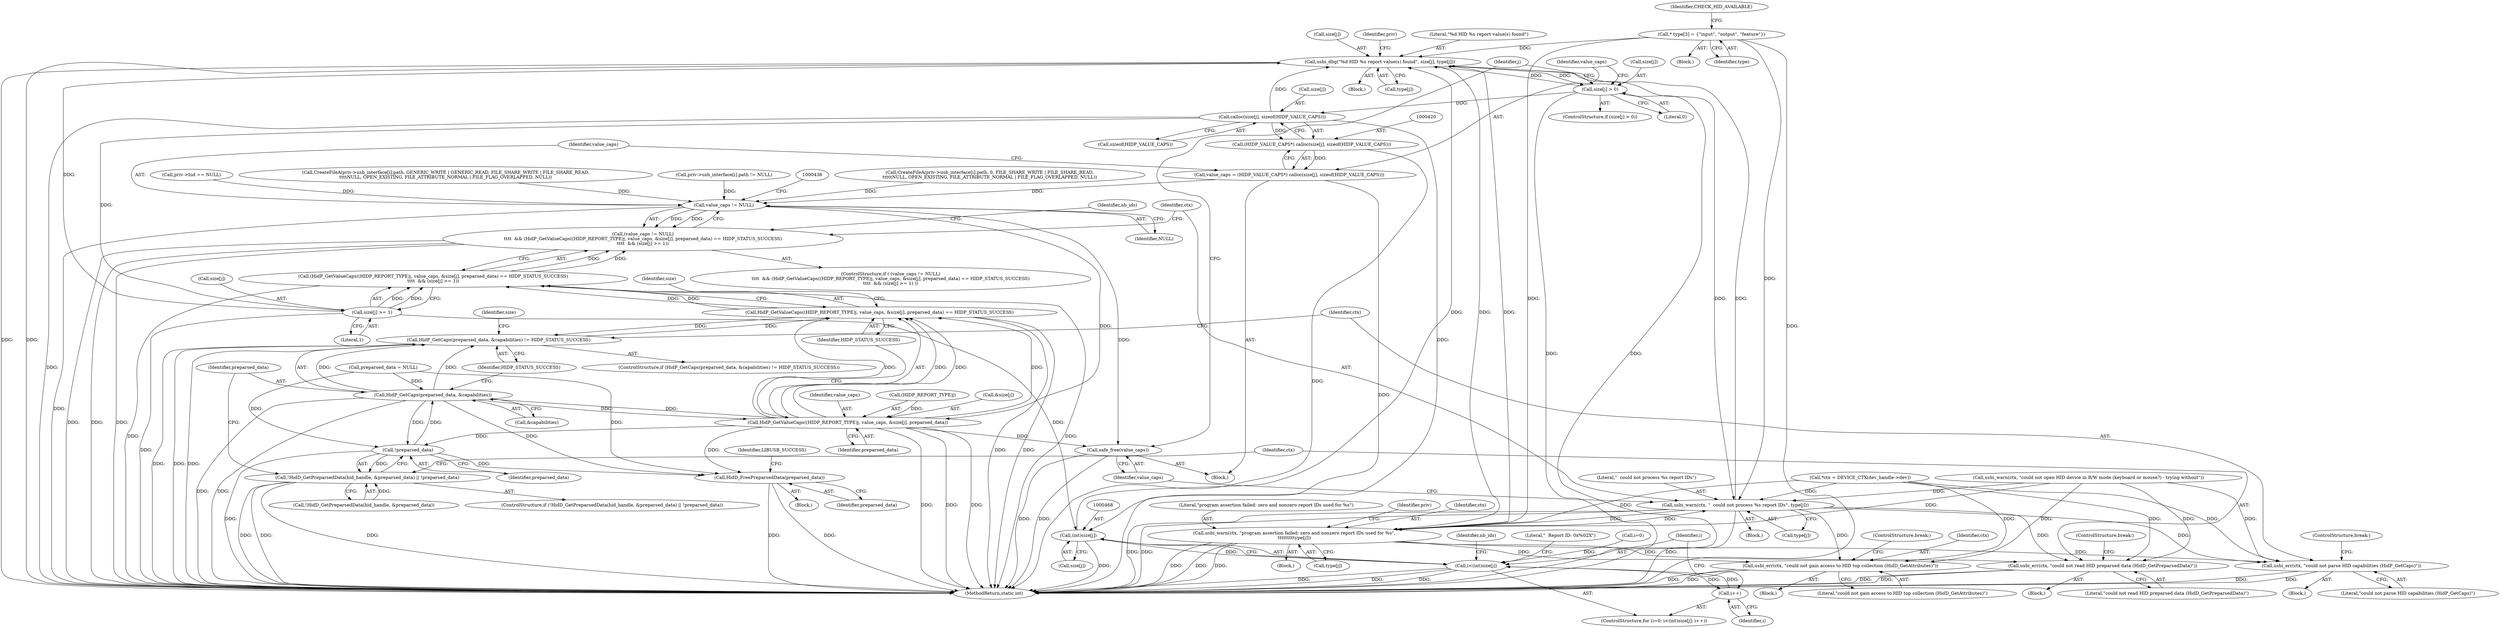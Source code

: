 digraph "1_Chrome_ac149a8d4371c0e01e0934fdd57b09e86f96b5b9_20@pointer" {
"1000141" [label="(Call,* type[3] = {\"input\", \"output\", \"feature\"})"];
"1000393" [label="(Call,usbi_dbg(\"%d HID %s report value(s) found\", size[j], type[j]))"];
"1000411" [label="(Call,size[j] > 0)"];
"1000421" [label="(Call,calloc(size[j], sizeof(HIDP_VALUE_CAPS)))"];
"1000419" [label="(Call,(HIDP_VALUE_CAPS*) calloc(size[j], sizeof(HIDP_VALUE_CAPS)))"];
"1000417" [label="(Call,value_caps = (HIDP_VALUE_CAPS*) calloc(size[j], sizeof(HIDP_VALUE_CAPS)))"];
"1000429" [label="(Call,value_caps != NULL)"];
"1000428" [label="(Call,(value_caps != NULL)\n\t\t\t\t  && (HidP_GetValueCaps((HIDP_REPORT_TYPE)j, value_caps, &size[j], preparsed_data) == HIDP_STATUS_SUCCESS)\n\t\t\t\t  && (size[j] >= 1))"];
"1000434" [label="(Call,HidP_GetValueCaps((HIDP_REPORT_TYPE)j, value_caps, &size[j], preparsed_data))"];
"1000343" [label="(Call,!preparsed_data)"];
"1000337" [label="(Call,!HidD_GetPreparsedData(hid_handle, &preparsed_data) || !preparsed_data)"];
"1000352" [label="(Call,HidP_GetCaps(preparsed_data, &capabilities))"];
"1000351" [label="(Call,HidP_GetCaps(preparsed_data, &capabilities) != HIDP_STATUS_SUCCESS)"];
"1000433" [label="(Call,HidP_GetValueCaps((HIDP_REPORT_TYPE)j, value_caps, &size[j], preparsed_data) == HIDP_STATUS_SUCCESS)"];
"1000432" [label="(Call,(HidP_GetValueCaps((HIDP_REPORT_TYPE)j, value_caps, &size[j], preparsed_data) == HIDP_STATUS_SUCCESS)\n\t\t\t\t  && (size[j] >= 1))"];
"1000733" [label="(Call,HidD_FreePreparsedData(preparsed_data))"];
"1000538" [label="(Call,safe_free(value_caps))"];
"1000445" [label="(Call,size[j] >= 1)"];
"1000467" [label="(Call,(int)size[j])"];
"1000465" [label="(Call,i<(int)size[j])"];
"1000472" [label="(Call,i++)"];
"1000515" [label="(Call,usbi_warn(ctx, \"program assertion failed: zero and nonzero report IDs used for %s\",\n\t\t\t\t\t\t\t\ttype[j]))"];
"1000299" [label="(Call,usbi_err(ctx, \"could not gain access to HID top collection (HidD_GetAttributes)\"))"];
"1000346" [label="(Call,usbi_err(ctx, \"could not read HID preparsed data (HidD_GetPreparsedData)\"))"];
"1000358" [label="(Call,usbi_err(ctx, \"could not parse HID capabilities (HidP_GetCaps)\"))"];
"1000532" [label="(Call,usbi_warn(ctx, \"  could not process %s report IDs\", type[j]))"];
"1000345" [label="(Block,)"];
"1000431" [label="(Identifier,NULL)"];
"1000443" [label="(Identifier,preparsed_data)"];
"1000438" [label="(Identifier,value_caps)"];
"1000430" [label="(Identifier,value_caps)"];
"1000435" [label="(Call,(HIDP_REPORT_TYPE)j)"];
"1000351" [label="(Call,HidP_GetCaps(preparsed_data, &capabilities) != HIDP_STATUS_SUCCESS)"];
"1000737" [label="(MethodReturn,static int)"];
"1000469" [label="(Call,size[j])"];
"1000419" [label="(Call,(HIDP_VALUE_CAPS*) calloc(size[j], sizeof(HIDP_VALUE_CAPS)))"];
"1000417" [label="(Call,value_caps = (HIDP_VALUE_CAPS*) calloc(size[j], sizeof(HIDP_VALUE_CAPS)))"];
"1000504" [label="(Identifier,nb_ids)"];
"1000421" [label="(Call,calloc(size[j], sizeof(HIDP_VALUE_CAPS)))"];
"1000361" [label="(ControlStructure,break;)"];
"1000427" [label="(ControlStructure,if ( (value_caps != NULL)\n\t\t\t\t  && (HidP_GetValueCaps((HIDP_REPORT_TYPE)j, value_caps, &size[j], preparsed_data) == HIDP_STATUS_SUCCESS)\n\t\t\t\t  && (size[j] >= 1) ))"];
"1000447" [label="(Identifier,size)"];
"1000534" [label="(Literal,\"  could not process %s report IDs\")"];
"1000446" [label="(Call,size[j])"];
"1000222" [label="(Call,CreateFileA(priv->usb_interface[i].path, 0, FILE_SHARE_WRITE | FILE_SHARE_READ,\n\t\t\t\t\tNULL, OPEN_EXISTING, FILE_ATTRIBUTE_NORMAL | FILE_FLAG_OVERLAPPED, NULL))"];
"1000736" [label="(Identifier,LIBUSB_SUCCESS)"];
"1000449" [label="(Literal,1)"];
"1000476" [label="(Literal,\"  Report ID: 0x%02X\")"];
"1000467" [label="(Call,(int)size[j])"];
"1000360" [label="(Literal,\"could not parse HID capabilities (HidP_GetCaps)\")"];
"1000434" [label="(Call,HidP_GetValueCaps((HIDP_REPORT_TYPE)j, value_caps, &size[j], preparsed_data))"];
"1000732" [label="(Block,)"];
"1000439" [label="(Call,&size[j])"];
"1000516" [label="(Identifier,ctx)"];
"1000433" [label="(Call,HidP_GetValueCaps((HIDP_REPORT_TYPE)j, value_caps, &size[j], preparsed_data) == HIDP_STATUS_SUCCESS)"];
"1000415" [label="(Literal,0)"];
"1000106" [label="(Block,)"];
"1000359" [label="(Identifier,ctx)"];
"1000146" [label="(Call,priv->hid == NULL)"];
"1000429" [label="(Call,value_caps != NULL)"];
"1000357" [label="(Block,)"];
"1000734" [label="(Identifier,preparsed_data)"];
"1000532" [label="(Call,usbi_warn(ctx, \"  could not process %s report IDs\", type[j]))"];
"1000356" [label="(Identifier,HIDP_STATUS_SUCCESS)"];
"1000533" [label="(Identifier,ctx)"];
"1000531" [label="(Block,)"];
"1000472" [label="(Call,i++)"];
"1000538" [label="(Call,safe_free(value_caps))"];
"1000514" [label="(Block,)"];
"1000338" [label="(Call,!HidD_GetPreparsedData(hid_handle, &preparsed_data))"];
"1000392" [label="(Block,)"];
"1000108" [label="(Call,*ctx = DEVICE_CTX(dev_handle->dev))"];
"1000432" [label="(Call,(HidP_GetValueCaps((HIDP_REPORT_TYPE)j, value_caps, &size[j], preparsed_data) == HIDP_STATUS_SUCCESS)\n\t\t\t\t  && (size[j] >= 1))"];
"1000733" [label="(Call,HidD_FreePreparsedData(preparsed_data))"];
"1000350" [label="(ControlStructure,if (HidP_GetCaps(preparsed_data, &capabilities) != HIDP_STATUS_SUCCESS))"];
"1000192" [label="(Call,CreateFileA(priv->usb_interface[i].path, GENERIC_WRITE | GENERIC_READ, FILE_SHARE_WRITE | FILE_SHARE_READ,\n\t\t\t\tNULL, OPEN_EXISTING, FILE_ATTRIBUTE_NORMAL | FILE_FLAG_OVERLAPPED, NULL))"];
"1000411" [label="(Call,size[j] > 0)"];
"1000343" [label="(Call,!preparsed_data)"];
"1000418" [label="(Identifier,value_caps)"];
"1000473" [label="(Identifier,i)"];
"1000358" [label="(Call,usbi_err(ctx, \"could not parse HID capabilities (HidP_GetCaps)\"))"];
"1000539" [label="(Identifier,value_caps)"];
"1000465" [label="(Call,i<(int)size[j])"];
"1000353" [label="(Identifier,preparsed_data)"];
"1000144" [label="(Identifier,CHECK_HID_AVAILABLE)"];
"1000410" [label="(ControlStructure,if (size[j] > 0))"];
"1000405" [label="(Identifier,priv)"];
"1000398" [label="(Call,type[j])"];
"1000348" [label="(Literal,\"could not read HID preparsed data (HidD_GetPreparsedData)\")"];
"1000300" [label="(Identifier,ctx)"];
"1000128" [label="(Call,preparsed_data = NULL)"];
"1000416" [label="(Block,)"];
"1000453" [label="(Identifier,nb_ids)"];
"1000444" [label="(Identifier,HIDP_STATUS_SUCCESS)"];
"1000425" [label="(Call,sizeof(HIDP_VALUE_CAPS))"];
"1000301" [label="(Literal,\"could not gain access to HID top collection (HidD_GetAttributes)\")"];
"1000346" [label="(Call,usbi_err(ctx, \"could not read HID preparsed data (HidD_GetPreparsedData)\"))"];
"1000428" [label="(Call,(value_caps != NULL)\n\t\t\t\t  && (HidP_GetValueCaps((HIDP_REPORT_TYPE)j, value_caps, &size[j], preparsed_data) == HIDP_STATUS_SUCCESS)\n\t\t\t\t  && (size[j] >= 1))"];
"1000349" [label="(ControlStructure,break;)"];
"1000354" [label="(Call,&capabilities)"];
"1000394" [label="(Literal,\"%d HID %s report value(s) found\")"];
"1000517" [label="(Literal,\"program assertion failed: zero and nonzero report IDs used for %s\")"];
"1000393" [label="(Call,usbi_dbg(\"%d HID %s report value(s) found\", size[j], type[j]))"];
"1000535" [label="(Call,type[j])"];
"1000352" [label="(Call,HidP_GetCaps(preparsed_data, &capabilities))"];
"1000462" [label="(Call,i=0)"];
"1000336" [label="(ControlStructure,if (!HidD_GetPreparsedData(hid_handle, &preparsed_data) || !preparsed_data))"];
"1000525" [label="(Identifier,priv)"];
"1000299" [label="(Call,usbi_err(ctx, \"could not gain access to HID top collection (HidD_GetAttributes)\"))"];
"1000298" [label="(Block,)"];
"1000412" [label="(Call,size[j])"];
"1000169" [label="(Call,priv->usb_interface[i].path != NULL)"];
"1000515" [label="(Call,usbi_warn(ctx, \"program assertion failed: zero and nonzero report IDs used for %s\",\n\t\t\t\t\t\t\t\ttype[j]))"];
"1000395" [label="(Call,size[j])"];
"1000391" [label="(Identifier,j)"];
"1000466" [label="(Identifier,i)"];
"1000337" [label="(Call,!HidD_GetPreparsedData(hid_handle, &preparsed_data) || !preparsed_data)"];
"1000518" [label="(Call,type[j])"];
"1000142" [label="(Identifier,type)"];
"1000344" [label="(Identifier,preparsed_data)"];
"1000217" [label="(Call,usbi_warn(ctx, \"could not open HID device in R/W mode (keyboard or mouse?) - trying without\"))"];
"1000445" [label="(Call,size[j] >= 1)"];
"1000347" [label="(Identifier,ctx)"];
"1000141" [label="(Call,* type[3] = {\"input\", \"output\", \"feature\"})"];
"1000302" [label="(ControlStructure,break;)"];
"1000461" [label="(ControlStructure,for (i=0; i<(int)size[j]; i++))"];
"1000364" [label="(Identifier,size)"];
"1000422" [label="(Call,size[j])"];
"1000141" -> "1000106"  [label="AST: "];
"1000141" -> "1000142"  [label="CFG: "];
"1000142" -> "1000141"  [label="AST: "];
"1000144" -> "1000141"  [label="CFG: "];
"1000141" -> "1000737"  [label="DDG: "];
"1000141" -> "1000393"  [label="DDG: "];
"1000141" -> "1000515"  [label="DDG: "];
"1000141" -> "1000532"  [label="DDG: "];
"1000393" -> "1000392"  [label="AST: "];
"1000393" -> "1000398"  [label="CFG: "];
"1000394" -> "1000393"  [label="AST: "];
"1000395" -> "1000393"  [label="AST: "];
"1000398" -> "1000393"  [label="AST: "];
"1000405" -> "1000393"  [label="CFG: "];
"1000393" -> "1000737"  [label="DDG: "];
"1000393" -> "1000737"  [label="DDG: "];
"1000411" -> "1000393"  [label="DDG: "];
"1000467" -> "1000393"  [label="DDG: "];
"1000445" -> "1000393"  [label="DDG: "];
"1000421" -> "1000393"  [label="DDG: "];
"1000515" -> "1000393"  [label="DDG: "];
"1000532" -> "1000393"  [label="DDG: "];
"1000393" -> "1000411"  [label="DDG: "];
"1000393" -> "1000515"  [label="DDG: "];
"1000393" -> "1000532"  [label="DDG: "];
"1000411" -> "1000410"  [label="AST: "];
"1000411" -> "1000415"  [label="CFG: "];
"1000412" -> "1000411"  [label="AST: "];
"1000415" -> "1000411"  [label="AST: "];
"1000418" -> "1000411"  [label="CFG: "];
"1000391" -> "1000411"  [label="CFG: "];
"1000411" -> "1000737"  [label="DDG: "];
"1000411" -> "1000737"  [label="DDG: "];
"1000411" -> "1000421"  [label="DDG: "];
"1000421" -> "1000419"  [label="AST: "];
"1000421" -> "1000425"  [label="CFG: "];
"1000422" -> "1000421"  [label="AST: "];
"1000425" -> "1000421"  [label="AST: "];
"1000419" -> "1000421"  [label="CFG: "];
"1000421" -> "1000737"  [label="DDG: "];
"1000421" -> "1000419"  [label="DDG: "];
"1000421" -> "1000445"  [label="DDG: "];
"1000421" -> "1000467"  [label="DDG: "];
"1000419" -> "1000417"  [label="AST: "];
"1000420" -> "1000419"  [label="AST: "];
"1000417" -> "1000419"  [label="CFG: "];
"1000419" -> "1000737"  [label="DDG: "];
"1000419" -> "1000417"  [label="DDG: "];
"1000417" -> "1000416"  [label="AST: "];
"1000418" -> "1000417"  [label="AST: "];
"1000430" -> "1000417"  [label="CFG: "];
"1000417" -> "1000737"  [label="DDG: "];
"1000417" -> "1000429"  [label="DDG: "];
"1000429" -> "1000428"  [label="AST: "];
"1000429" -> "1000431"  [label="CFG: "];
"1000430" -> "1000429"  [label="AST: "];
"1000431" -> "1000429"  [label="AST: "];
"1000436" -> "1000429"  [label="CFG: "];
"1000428" -> "1000429"  [label="CFG: "];
"1000429" -> "1000737"  [label="DDG: "];
"1000429" -> "1000428"  [label="DDG: "];
"1000429" -> "1000428"  [label="DDG: "];
"1000222" -> "1000429"  [label="DDG: "];
"1000192" -> "1000429"  [label="DDG: "];
"1000169" -> "1000429"  [label="DDG: "];
"1000146" -> "1000429"  [label="DDG: "];
"1000429" -> "1000434"  [label="DDG: "];
"1000429" -> "1000538"  [label="DDG: "];
"1000428" -> "1000427"  [label="AST: "];
"1000428" -> "1000432"  [label="CFG: "];
"1000432" -> "1000428"  [label="AST: "];
"1000453" -> "1000428"  [label="CFG: "];
"1000533" -> "1000428"  [label="CFG: "];
"1000428" -> "1000737"  [label="DDG: "];
"1000428" -> "1000737"  [label="DDG: "];
"1000428" -> "1000737"  [label="DDG: "];
"1000432" -> "1000428"  [label="DDG: "];
"1000432" -> "1000428"  [label="DDG: "];
"1000434" -> "1000433"  [label="AST: "];
"1000434" -> "1000443"  [label="CFG: "];
"1000435" -> "1000434"  [label="AST: "];
"1000438" -> "1000434"  [label="AST: "];
"1000439" -> "1000434"  [label="AST: "];
"1000443" -> "1000434"  [label="AST: "];
"1000444" -> "1000434"  [label="CFG: "];
"1000434" -> "1000737"  [label="DDG: "];
"1000434" -> "1000737"  [label="DDG: "];
"1000434" -> "1000737"  [label="DDG: "];
"1000434" -> "1000343"  [label="DDG: "];
"1000434" -> "1000352"  [label="DDG: "];
"1000434" -> "1000433"  [label="DDG: "];
"1000434" -> "1000433"  [label="DDG: "];
"1000434" -> "1000433"  [label="DDG: "];
"1000434" -> "1000433"  [label="DDG: "];
"1000435" -> "1000434"  [label="DDG: "];
"1000352" -> "1000434"  [label="DDG: "];
"1000434" -> "1000538"  [label="DDG: "];
"1000434" -> "1000733"  [label="DDG: "];
"1000343" -> "1000337"  [label="AST: "];
"1000343" -> "1000344"  [label="CFG: "];
"1000344" -> "1000343"  [label="AST: "];
"1000337" -> "1000343"  [label="CFG: "];
"1000343" -> "1000737"  [label="DDG: "];
"1000343" -> "1000337"  [label="DDG: "];
"1000352" -> "1000343"  [label="DDG: "];
"1000128" -> "1000343"  [label="DDG: "];
"1000343" -> "1000352"  [label="DDG: "];
"1000343" -> "1000733"  [label="DDG: "];
"1000337" -> "1000336"  [label="AST: "];
"1000337" -> "1000338"  [label="CFG: "];
"1000338" -> "1000337"  [label="AST: "];
"1000347" -> "1000337"  [label="CFG: "];
"1000353" -> "1000337"  [label="CFG: "];
"1000337" -> "1000737"  [label="DDG: "];
"1000337" -> "1000737"  [label="DDG: "];
"1000337" -> "1000737"  [label="DDG: "];
"1000338" -> "1000337"  [label="DDG: "];
"1000352" -> "1000351"  [label="AST: "];
"1000352" -> "1000354"  [label="CFG: "];
"1000353" -> "1000352"  [label="AST: "];
"1000354" -> "1000352"  [label="AST: "];
"1000356" -> "1000352"  [label="CFG: "];
"1000352" -> "1000737"  [label="DDG: "];
"1000352" -> "1000737"  [label="DDG: "];
"1000352" -> "1000351"  [label="DDG: "];
"1000352" -> "1000351"  [label="DDG: "];
"1000128" -> "1000352"  [label="DDG: "];
"1000352" -> "1000733"  [label="DDG: "];
"1000351" -> "1000350"  [label="AST: "];
"1000351" -> "1000356"  [label="CFG: "];
"1000356" -> "1000351"  [label="AST: "];
"1000359" -> "1000351"  [label="CFG: "];
"1000364" -> "1000351"  [label="CFG: "];
"1000351" -> "1000737"  [label="DDG: "];
"1000351" -> "1000737"  [label="DDG: "];
"1000351" -> "1000737"  [label="DDG: "];
"1000433" -> "1000351"  [label="DDG: "];
"1000351" -> "1000433"  [label="DDG: "];
"1000433" -> "1000432"  [label="AST: "];
"1000433" -> "1000444"  [label="CFG: "];
"1000444" -> "1000433"  [label="AST: "];
"1000447" -> "1000433"  [label="CFG: "];
"1000432" -> "1000433"  [label="CFG: "];
"1000433" -> "1000737"  [label="DDG: "];
"1000433" -> "1000737"  [label="DDG: "];
"1000433" -> "1000432"  [label="DDG: "];
"1000433" -> "1000432"  [label="DDG: "];
"1000432" -> "1000445"  [label="CFG: "];
"1000445" -> "1000432"  [label="AST: "];
"1000432" -> "1000737"  [label="DDG: "];
"1000432" -> "1000737"  [label="DDG: "];
"1000445" -> "1000432"  [label="DDG: "];
"1000445" -> "1000432"  [label="DDG: "];
"1000733" -> "1000732"  [label="AST: "];
"1000733" -> "1000734"  [label="CFG: "];
"1000734" -> "1000733"  [label="AST: "];
"1000736" -> "1000733"  [label="CFG: "];
"1000733" -> "1000737"  [label="DDG: "];
"1000733" -> "1000737"  [label="DDG: "];
"1000128" -> "1000733"  [label="DDG: "];
"1000538" -> "1000416"  [label="AST: "];
"1000538" -> "1000539"  [label="CFG: "];
"1000539" -> "1000538"  [label="AST: "];
"1000391" -> "1000538"  [label="CFG: "];
"1000538" -> "1000737"  [label="DDG: "];
"1000538" -> "1000737"  [label="DDG: "];
"1000445" -> "1000449"  [label="CFG: "];
"1000446" -> "1000445"  [label="AST: "];
"1000449" -> "1000445"  [label="AST: "];
"1000445" -> "1000737"  [label="DDG: "];
"1000445" -> "1000467"  [label="DDG: "];
"1000467" -> "1000465"  [label="AST: "];
"1000467" -> "1000469"  [label="CFG: "];
"1000468" -> "1000467"  [label="AST: "];
"1000469" -> "1000467"  [label="AST: "];
"1000465" -> "1000467"  [label="CFG: "];
"1000467" -> "1000737"  [label="DDG: "];
"1000467" -> "1000465"  [label="DDG: "];
"1000465" -> "1000461"  [label="AST: "];
"1000466" -> "1000465"  [label="AST: "];
"1000476" -> "1000465"  [label="CFG: "];
"1000504" -> "1000465"  [label="CFG: "];
"1000465" -> "1000737"  [label="DDG: "];
"1000465" -> "1000737"  [label="DDG: "];
"1000465" -> "1000737"  [label="DDG: "];
"1000462" -> "1000465"  [label="DDG: "];
"1000472" -> "1000465"  [label="DDG: "];
"1000465" -> "1000472"  [label="DDG: "];
"1000472" -> "1000461"  [label="AST: "];
"1000472" -> "1000473"  [label="CFG: "];
"1000473" -> "1000472"  [label="AST: "];
"1000466" -> "1000472"  [label="CFG: "];
"1000515" -> "1000514"  [label="AST: "];
"1000515" -> "1000518"  [label="CFG: "];
"1000516" -> "1000515"  [label="AST: "];
"1000517" -> "1000515"  [label="AST: "];
"1000518" -> "1000515"  [label="AST: "];
"1000525" -> "1000515"  [label="CFG: "];
"1000515" -> "1000737"  [label="DDG: "];
"1000515" -> "1000737"  [label="DDG: "];
"1000515" -> "1000737"  [label="DDG: "];
"1000515" -> "1000299"  [label="DDG: "];
"1000515" -> "1000346"  [label="DDG: "];
"1000515" -> "1000358"  [label="DDG: "];
"1000532" -> "1000515"  [label="DDG: "];
"1000108" -> "1000515"  [label="DDG: "];
"1000217" -> "1000515"  [label="DDG: "];
"1000515" -> "1000532"  [label="DDG: "];
"1000299" -> "1000298"  [label="AST: "];
"1000299" -> "1000301"  [label="CFG: "];
"1000300" -> "1000299"  [label="AST: "];
"1000301" -> "1000299"  [label="AST: "];
"1000302" -> "1000299"  [label="CFG: "];
"1000299" -> "1000737"  [label="DDG: "];
"1000299" -> "1000737"  [label="DDG: "];
"1000532" -> "1000299"  [label="DDG: "];
"1000108" -> "1000299"  [label="DDG: "];
"1000217" -> "1000299"  [label="DDG: "];
"1000346" -> "1000345"  [label="AST: "];
"1000346" -> "1000348"  [label="CFG: "];
"1000347" -> "1000346"  [label="AST: "];
"1000348" -> "1000346"  [label="AST: "];
"1000349" -> "1000346"  [label="CFG: "];
"1000346" -> "1000737"  [label="DDG: "];
"1000346" -> "1000737"  [label="DDG: "];
"1000532" -> "1000346"  [label="DDG: "];
"1000108" -> "1000346"  [label="DDG: "];
"1000217" -> "1000346"  [label="DDG: "];
"1000358" -> "1000357"  [label="AST: "];
"1000358" -> "1000360"  [label="CFG: "];
"1000359" -> "1000358"  [label="AST: "];
"1000360" -> "1000358"  [label="AST: "];
"1000361" -> "1000358"  [label="CFG: "];
"1000358" -> "1000737"  [label="DDG: "];
"1000358" -> "1000737"  [label="DDG: "];
"1000532" -> "1000358"  [label="DDG: "];
"1000108" -> "1000358"  [label="DDG: "];
"1000217" -> "1000358"  [label="DDG: "];
"1000532" -> "1000531"  [label="AST: "];
"1000532" -> "1000535"  [label="CFG: "];
"1000533" -> "1000532"  [label="AST: "];
"1000534" -> "1000532"  [label="AST: "];
"1000535" -> "1000532"  [label="AST: "];
"1000539" -> "1000532"  [label="CFG: "];
"1000532" -> "1000737"  [label="DDG: "];
"1000532" -> "1000737"  [label="DDG: "];
"1000532" -> "1000737"  [label="DDG: "];
"1000108" -> "1000532"  [label="DDG: "];
"1000217" -> "1000532"  [label="DDG: "];
}
